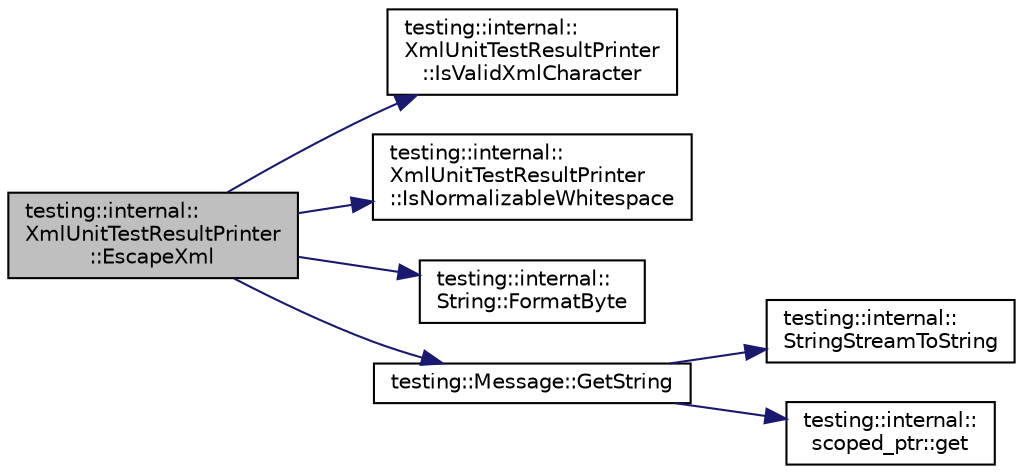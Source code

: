 digraph "testing::internal::XmlUnitTestResultPrinter::EscapeXml"
{
  edge [fontname="Helvetica",fontsize="10",labelfontname="Helvetica",labelfontsize="10"];
  node [fontname="Helvetica",fontsize="10",shape=record];
  rankdir="LR";
  Node2 [label="testing::internal::\lXmlUnitTestResultPrinter\l::EscapeXml",height=0.2,width=0.4,color="black", fillcolor="grey75", style="filled", fontcolor="black"];
  Node2 -> Node3 [color="midnightblue",fontsize="10",style="solid",fontname="Helvetica"];
  Node3 [label="testing::internal::\lXmlUnitTestResultPrinter\l::IsValidXmlCharacter",height=0.2,width=0.4,color="black", fillcolor="white", style="filled",URL="$d3/dc6/classtesting_1_1internal_1_1_xml_unit_test_result_printer.html#a2b83a24e3ec8544efa1156f9d6e51873"];
  Node2 -> Node4 [color="midnightblue",fontsize="10",style="solid",fontname="Helvetica"];
  Node4 [label="testing::internal::\lXmlUnitTestResultPrinter\l::IsNormalizableWhitespace",height=0.2,width=0.4,color="black", fillcolor="white", style="filled",URL="$d3/dc6/classtesting_1_1internal_1_1_xml_unit_test_result_printer.html#af9d5af6e5d0c505d5c3bd50a8d2a8d76"];
  Node2 -> Node5 [color="midnightblue",fontsize="10",style="solid",fontname="Helvetica"];
  Node5 [label="testing::internal::\lString::FormatByte",height=0.2,width=0.4,color="black", fillcolor="white", style="filled",URL="$d0/dde/classtesting_1_1internal_1_1_string.html#af702dc7cbd569589d8e3ff215a7cafa9"];
  Node2 -> Node6 [color="midnightblue",fontsize="10",style="solid",fontname="Helvetica"];
  Node6 [label="testing::Message::GetString",height=0.2,width=0.4,color="black", fillcolor="white", style="filled",URL="$d2/da9/classtesting_1_1_message.html#a2cdc4df62bdcc9df37651a1cf527704e"];
  Node6 -> Node7 [color="midnightblue",fontsize="10",style="solid",fontname="Helvetica"];
  Node7 [label="testing::internal::\lStringStreamToString",height=0.2,width=0.4,color="black", fillcolor="white", style="filled",URL="$d0/da7/namespacetesting_1_1internal.html#ac0a2b7f69fc829d80a39e925b6417e39"];
  Node6 -> Node8 [color="midnightblue",fontsize="10",style="solid",fontname="Helvetica"];
  Node8 [label="testing::internal::\lscoped_ptr::get",height=0.2,width=0.4,color="black", fillcolor="white", style="filled",URL="$de/d6a/classtesting_1_1internal_1_1scoped__ptr.html#aa5984291e12453f1e81b7676d1fa26fd"];
}
